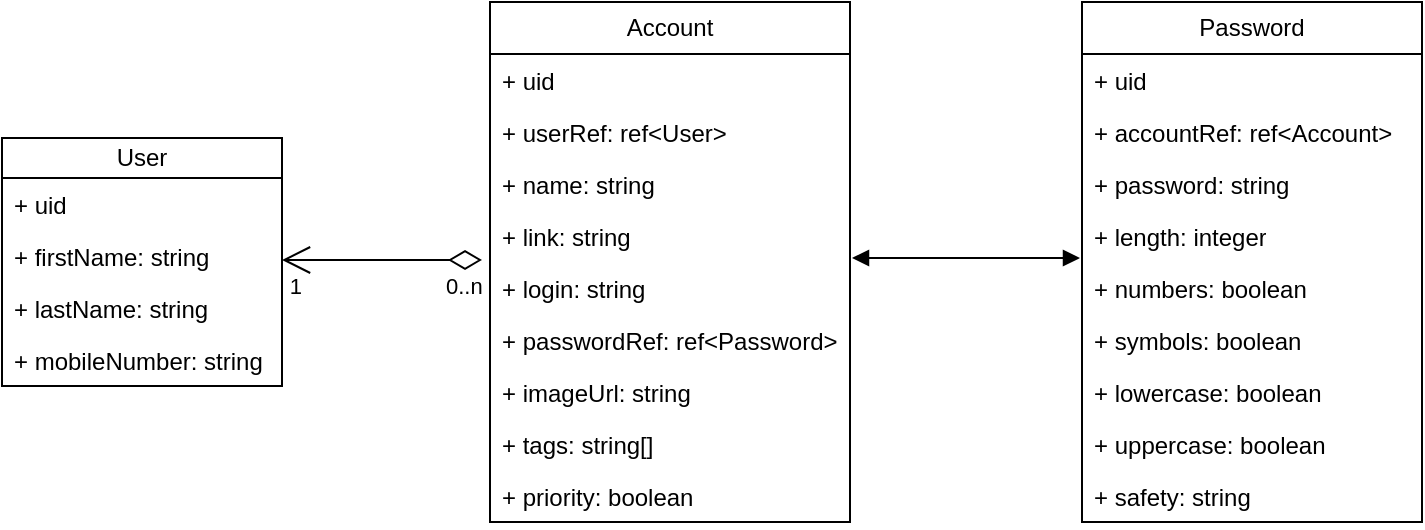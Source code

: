 <mxfile version="24.6.1" type="device">
  <diagram name="Página-1" id="dIJi6Bf2l9NI9gnc6cNZ">
    <mxGraphModel dx="869" dy="512" grid="1" gridSize="10" guides="1" tooltips="1" connect="1" arrows="1" fold="1" page="1" pageScale="1" pageWidth="827" pageHeight="1169" math="0" shadow="0">
      <root>
        <mxCell id="0" />
        <mxCell id="1" parent="0" />
        <mxCell id="rOuh6-YHHyq-ap1j0Q-Z-82" value="" style="endArrow=block;startArrow=block;endFill=1;startFill=1;html=1;rounded=0;" edge="1" parent="1">
          <mxGeometry width="160" relative="1" as="geometry">
            <mxPoint x="505" y="583" as="sourcePoint" />
            <mxPoint x="619" y="583" as="targetPoint" />
          </mxGeometry>
        </mxCell>
        <mxCell id="rOuh6-YHHyq-ap1j0Q-Z-4" value="User" style="swimlane;fontStyle=0;childLayout=stackLayout;horizontal=1;startSize=20;fillColor=none;horizontalStack=0;resizeParent=1;resizeParentMax=0;resizeLast=0;collapsible=1;marginBottom=0;whiteSpace=wrap;html=1;strokeColor=default;" vertex="1" parent="1">
          <mxGeometry x="80" y="523" width="140" height="124" as="geometry">
            <mxRectangle x="130" y="300" width="70" height="30" as="alternateBounds" />
          </mxGeometry>
        </mxCell>
        <mxCell id="rOuh6-YHHyq-ap1j0Q-Z-5" value="+ uid" style="text;strokeColor=none;fillColor=none;align=left;verticalAlign=top;spacingLeft=4;spacingRight=4;overflow=hidden;rotatable=0;points=[[0,0.5],[1,0.5]];portConstraint=eastwest;whiteSpace=wrap;html=1;" vertex="1" parent="rOuh6-YHHyq-ap1j0Q-Z-4">
          <mxGeometry y="20" width="140" height="26" as="geometry" />
        </mxCell>
        <mxCell id="rOuh6-YHHyq-ap1j0Q-Z-20" value="+ firstName: string" style="text;strokeColor=none;fillColor=none;align=left;verticalAlign=top;spacingLeft=4;spacingRight=4;overflow=hidden;rotatable=0;points=[[0,0.5],[1,0.5]];portConstraint=eastwest;whiteSpace=wrap;html=1;" vertex="1" parent="rOuh6-YHHyq-ap1j0Q-Z-4">
          <mxGeometry y="46" width="140" height="26" as="geometry" />
        </mxCell>
        <mxCell id="rOuh6-YHHyq-ap1j0Q-Z-7" value="+ lastName: string" style="text;strokeColor=none;fillColor=none;align=left;verticalAlign=top;spacingLeft=4;spacingRight=4;overflow=hidden;rotatable=0;points=[[0,0.5],[1,0.5]];portConstraint=eastwest;whiteSpace=wrap;html=1;" vertex="1" parent="rOuh6-YHHyq-ap1j0Q-Z-4">
          <mxGeometry y="72" width="140" height="26" as="geometry" />
        </mxCell>
        <mxCell id="rOuh6-YHHyq-ap1j0Q-Z-6" value="+ mobileNumber: string" style="text;strokeColor=none;fillColor=none;align=left;verticalAlign=top;spacingLeft=4;spacingRight=4;overflow=hidden;rotatable=0;points=[[0,0.5],[1,0.5]];portConstraint=eastwest;whiteSpace=wrap;html=1;" vertex="1" parent="rOuh6-YHHyq-ap1j0Q-Z-4">
          <mxGeometry y="98" width="140" height="26" as="geometry" />
        </mxCell>
        <mxCell id="rOuh6-YHHyq-ap1j0Q-Z-21" value="Password" style="swimlane;fontStyle=0;childLayout=stackLayout;horizontal=1;startSize=26;fillColor=none;horizontalStack=0;resizeParent=1;resizeParentMax=0;resizeLast=0;collapsible=1;marginBottom=0;whiteSpace=wrap;html=1;" vertex="1" parent="1">
          <mxGeometry x="620" y="455" width="170" height="260" as="geometry" />
        </mxCell>
        <mxCell id="rOuh6-YHHyq-ap1j0Q-Z-30" value="+ uid" style="text;strokeColor=none;fillColor=none;align=left;verticalAlign=top;spacingLeft=4;spacingRight=4;overflow=hidden;rotatable=0;points=[[0,0.5],[1,0.5]];portConstraint=eastwest;whiteSpace=wrap;html=1;" vertex="1" parent="rOuh6-YHHyq-ap1j0Q-Z-21">
          <mxGeometry y="26" width="170" height="26" as="geometry" />
        </mxCell>
        <mxCell id="rOuh6-YHHyq-ap1j0Q-Z-53" value="+ accountRef: ref&amp;lt;Account&amp;gt;" style="text;strokeColor=none;fillColor=none;align=left;verticalAlign=top;spacingLeft=4;spacingRight=4;overflow=hidden;rotatable=0;points=[[0,0.5],[1,0.5]];portConstraint=eastwest;whiteSpace=wrap;html=1;" vertex="1" parent="rOuh6-YHHyq-ap1j0Q-Z-21">
          <mxGeometry y="52" width="170" height="26" as="geometry" />
        </mxCell>
        <mxCell id="rOuh6-YHHyq-ap1j0Q-Z-22" value="+ password: string" style="text;strokeColor=none;fillColor=none;align=left;verticalAlign=top;spacingLeft=4;spacingRight=4;overflow=hidden;rotatable=0;points=[[0,0.5],[1,0.5]];portConstraint=eastwest;whiteSpace=wrap;html=1;" vertex="1" parent="rOuh6-YHHyq-ap1j0Q-Z-21">
          <mxGeometry y="78" width="170" height="26" as="geometry" />
        </mxCell>
        <mxCell id="rOuh6-YHHyq-ap1j0Q-Z-23" value="+ length: integer" style="text;strokeColor=none;fillColor=none;align=left;verticalAlign=top;spacingLeft=4;spacingRight=4;overflow=hidden;rotatable=0;points=[[0,0.5],[1,0.5]];portConstraint=eastwest;whiteSpace=wrap;html=1;" vertex="1" parent="rOuh6-YHHyq-ap1j0Q-Z-21">
          <mxGeometry y="104" width="170" height="26" as="geometry" />
        </mxCell>
        <mxCell id="rOuh6-YHHyq-ap1j0Q-Z-26" value="+ numbers: boolean" style="text;strokeColor=none;fillColor=none;align=left;verticalAlign=top;spacingLeft=4;spacingRight=4;overflow=hidden;rotatable=0;points=[[0,0.5],[1,0.5]];portConstraint=eastwest;whiteSpace=wrap;html=1;" vertex="1" parent="rOuh6-YHHyq-ap1j0Q-Z-21">
          <mxGeometry y="130" width="170" height="26" as="geometry" />
        </mxCell>
        <mxCell id="rOuh6-YHHyq-ap1j0Q-Z-28" value="+ symbols: boolean" style="text;strokeColor=none;fillColor=none;align=left;verticalAlign=top;spacingLeft=4;spacingRight=4;overflow=hidden;rotatable=0;points=[[0,0.5],[1,0.5]];portConstraint=eastwest;whiteSpace=wrap;html=1;" vertex="1" parent="rOuh6-YHHyq-ap1j0Q-Z-21">
          <mxGeometry y="156" width="170" height="26" as="geometry" />
        </mxCell>
        <mxCell id="rOuh6-YHHyq-ap1j0Q-Z-27" value="+ lowercase: boolean" style="text;strokeColor=none;fillColor=none;align=left;verticalAlign=top;spacingLeft=4;spacingRight=4;overflow=hidden;rotatable=0;points=[[0,0.5],[1,0.5]];portConstraint=eastwest;whiteSpace=wrap;html=1;" vertex="1" parent="rOuh6-YHHyq-ap1j0Q-Z-21">
          <mxGeometry y="182" width="170" height="26" as="geometry" />
        </mxCell>
        <mxCell id="rOuh6-YHHyq-ap1j0Q-Z-24" value="+ uppercase: boolean" style="text;strokeColor=none;fillColor=none;align=left;verticalAlign=top;spacingLeft=4;spacingRight=4;overflow=hidden;rotatable=0;points=[[0,0.5],[1,0.5]];portConstraint=eastwest;whiteSpace=wrap;html=1;" vertex="1" parent="rOuh6-YHHyq-ap1j0Q-Z-21">
          <mxGeometry y="208" width="170" height="26" as="geometry" />
        </mxCell>
        <mxCell id="rOuh6-YHHyq-ap1j0Q-Z-41" value="+ safety: string" style="text;strokeColor=none;fillColor=none;align=left;verticalAlign=top;spacingLeft=4;spacingRight=4;overflow=hidden;rotatable=0;points=[[0,0.5],[1,0.5]];portConstraint=eastwest;whiteSpace=wrap;html=1;" vertex="1" parent="rOuh6-YHHyq-ap1j0Q-Z-21">
          <mxGeometry y="234" width="170" height="26" as="geometry" />
        </mxCell>
        <mxCell id="rOuh6-YHHyq-ap1j0Q-Z-31" value="Account" style="swimlane;fontStyle=0;childLayout=stackLayout;horizontal=1;startSize=26;fillColor=none;horizontalStack=0;resizeParent=1;resizeParentMax=0;resizeLast=0;collapsible=1;marginBottom=0;whiteSpace=wrap;html=1;" vertex="1" parent="1">
          <mxGeometry x="324" y="455" width="180" height="260" as="geometry" />
        </mxCell>
        <mxCell id="rOuh6-YHHyq-ap1j0Q-Z-32" value="+ uid" style="text;strokeColor=none;fillColor=none;align=left;verticalAlign=top;spacingLeft=4;spacingRight=4;overflow=hidden;rotatable=0;points=[[0,0.5],[1,0.5]];portConstraint=eastwest;whiteSpace=wrap;html=1;" vertex="1" parent="rOuh6-YHHyq-ap1j0Q-Z-31">
          <mxGeometry y="26" width="180" height="26" as="geometry" />
        </mxCell>
        <mxCell id="rOuh6-YHHyq-ap1j0Q-Z-52" value="+ userRef: ref&amp;lt;User&amp;gt;" style="text;strokeColor=none;fillColor=none;align=left;verticalAlign=top;spacingLeft=4;spacingRight=4;overflow=hidden;rotatable=0;points=[[0,0.5],[1,0.5]];portConstraint=eastwest;whiteSpace=wrap;html=1;" vertex="1" parent="rOuh6-YHHyq-ap1j0Q-Z-31">
          <mxGeometry y="52" width="180" height="26" as="geometry" />
        </mxCell>
        <mxCell id="rOuh6-YHHyq-ap1j0Q-Z-35" value="+ name: string" style="text;strokeColor=none;fillColor=none;align=left;verticalAlign=top;spacingLeft=4;spacingRight=4;overflow=hidden;rotatable=0;points=[[0,0.5],[1,0.5]];portConstraint=eastwest;whiteSpace=wrap;html=1;" vertex="1" parent="rOuh6-YHHyq-ap1j0Q-Z-31">
          <mxGeometry y="78" width="180" height="26" as="geometry" />
        </mxCell>
        <mxCell id="rOuh6-YHHyq-ap1j0Q-Z-33" value="+ link: string" style="text;strokeColor=none;fillColor=none;align=left;verticalAlign=top;spacingLeft=4;spacingRight=4;overflow=hidden;rotatable=0;points=[[0,0.5],[1,0.5]];portConstraint=eastwest;whiteSpace=wrap;html=1;" vertex="1" parent="rOuh6-YHHyq-ap1j0Q-Z-31">
          <mxGeometry y="104" width="180" height="26" as="geometry" />
        </mxCell>
        <mxCell id="rOuh6-YHHyq-ap1j0Q-Z-34" value="+ login: string" style="text;strokeColor=none;fillColor=none;align=left;verticalAlign=top;spacingLeft=4;spacingRight=4;overflow=hidden;rotatable=0;points=[[0,0.5],[1,0.5]];portConstraint=eastwest;whiteSpace=wrap;html=1;" vertex="1" parent="rOuh6-YHHyq-ap1j0Q-Z-31">
          <mxGeometry y="130" width="180" height="26" as="geometry" />
        </mxCell>
        <mxCell id="rOuh6-YHHyq-ap1j0Q-Z-37" value="+ passwordRef: ref&amp;lt;Password&amp;gt;" style="text;strokeColor=none;fillColor=none;align=left;verticalAlign=top;spacingLeft=4;spacingRight=4;overflow=hidden;rotatable=0;points=[[0,0.5],[1,0.5]];portConstraint=eastwest;whiteSpace=wrap;html=1;" vertex="1" parent="rOuh6-YHHyq-ap1j0Q-Z-31">
          <mxGeometry y="156" width="180" height="26" as="geometry" />
        </mxCell>
        <mxCell id="rOuh6-YHHyq-ap1j0Q-Z-38" value="&lt;div&gt;&lt;span style=&quot;background-color: initial;&quot;&gt;+ imageUrl: string&lt;/span&gt;&lt;br&gt;&lt;/div&gt;" style="text;strokeColor=none;fillColor=none;align=left;verticalAlign=top;spacingLeft=4;spacingRight=4;overflow=hidden;rotatable=0;points=[[0,0.5],[1,0.5]];portConstraint=eastwest;whiteSpace=wrap;html=1;" vertex="1" parent="rOuh6-YHHyq-ap1j0Q-Z-31">
          <mxGeometry y="182" width="180" height="26" as="geometry" />
        </mxCell>
        <mxCell id="rOuh6-YHHyq-ap1j0Q-Z-39" value="&lt;div&gt;&lt;span style=&quot;background-color: initial;&quot;&gt;+ tags: string[]&lt;/span&gt;&lt;br&gt;&lt;/div&gt;" style="text;strokeColor=none;fillColor=none;align=left;verticalAlign=top;spacingLeft=4;spacingRight=4;overflow=hidden;rotatable=0;points=[[0,0.5],[1,0.5]];portConstraint=eastwest;whiteSpace=wrap;html=1;" vertex="1" parent="rOuh6-YHHyq-ap1j0Q-Z-31">
          <mxGeometry y="208" width="180" height="26" as="geometry" />
        </mxCell>
        <mxCell id="rOuh6-YHHyq-ap1j0Q-Z-40" value="&lt;div&gt;&lt;span style=&quot;background-color: initial;&quot;&gt;+ priority: boolean&lt;/span&gt;&lt;br&gt;&lt;/div&gt;" style="text;strokeColor=none;fillColor=none;align=left;verticalAlign=top;spacingLeft=4;spacingRight=4;overflow=hidden;rotatable=0;points=[[0,0.5],[1,0.5]];portConstraint=eastwest;whiteSpace=wrap;html=1;" vertex="1" parent="rOuh6-YHHyq-ap1j0Q-Z-31">
          <mxGeometry y="234" width="180" height="26" as="geometry" />
        </mxCell>
        <mxCell id="rOuh6-YHHyq-ap1j0Q-Z-46" value="" style="endArrow=open;html=1;endSize=12;startArrow=diamondThin;startSize=14;startFill=0;edgeStyle=orthogonalEdgeStyle;rounded=0;" edge="1" parent="1">
          <mxGeometry relative="1" as="geometry">
            <mxPoint x="320" y="584" as="sourcePoint" />
            <mxPoint x="220" y="584" as="targetPoint" />
          </mxGeometry>
        </mxCell>
        <mxCell id="rOuh6-YHHyq-ap1j0Q-Z-47" value="0..n" style="edgeLabel;resizable=0;html=1;align=left;verticalAlign=top;" connectable="0" vertex="1" parent="rOuh6-YHHyq-ap1j0Q-Z-46">
          <mxGeometry x="-1" relative="1" as="geometry">
            <mxPoint x="-20" as="offset" />
          </mxGeometry>
        </mxCell>
        <mxCell id="rOuh6-YHHyq-ap1j0Q-Z-48" value="1" style="edgeLabel;resizable=0;html=1;align=right;verticalAlign=top;" connectable="0" vertex="1" parent="rOuh6-YHHyq-ap1j0Q-Z-46">
          <mxGeometry x="1" relative="1" as="geometry">
            <mxPoint x="10" as="offset" />
          </mxGeometry>
        </mxCell>
      </root>
    </mxGraphModel>
  </diagram>
</mxfile>
